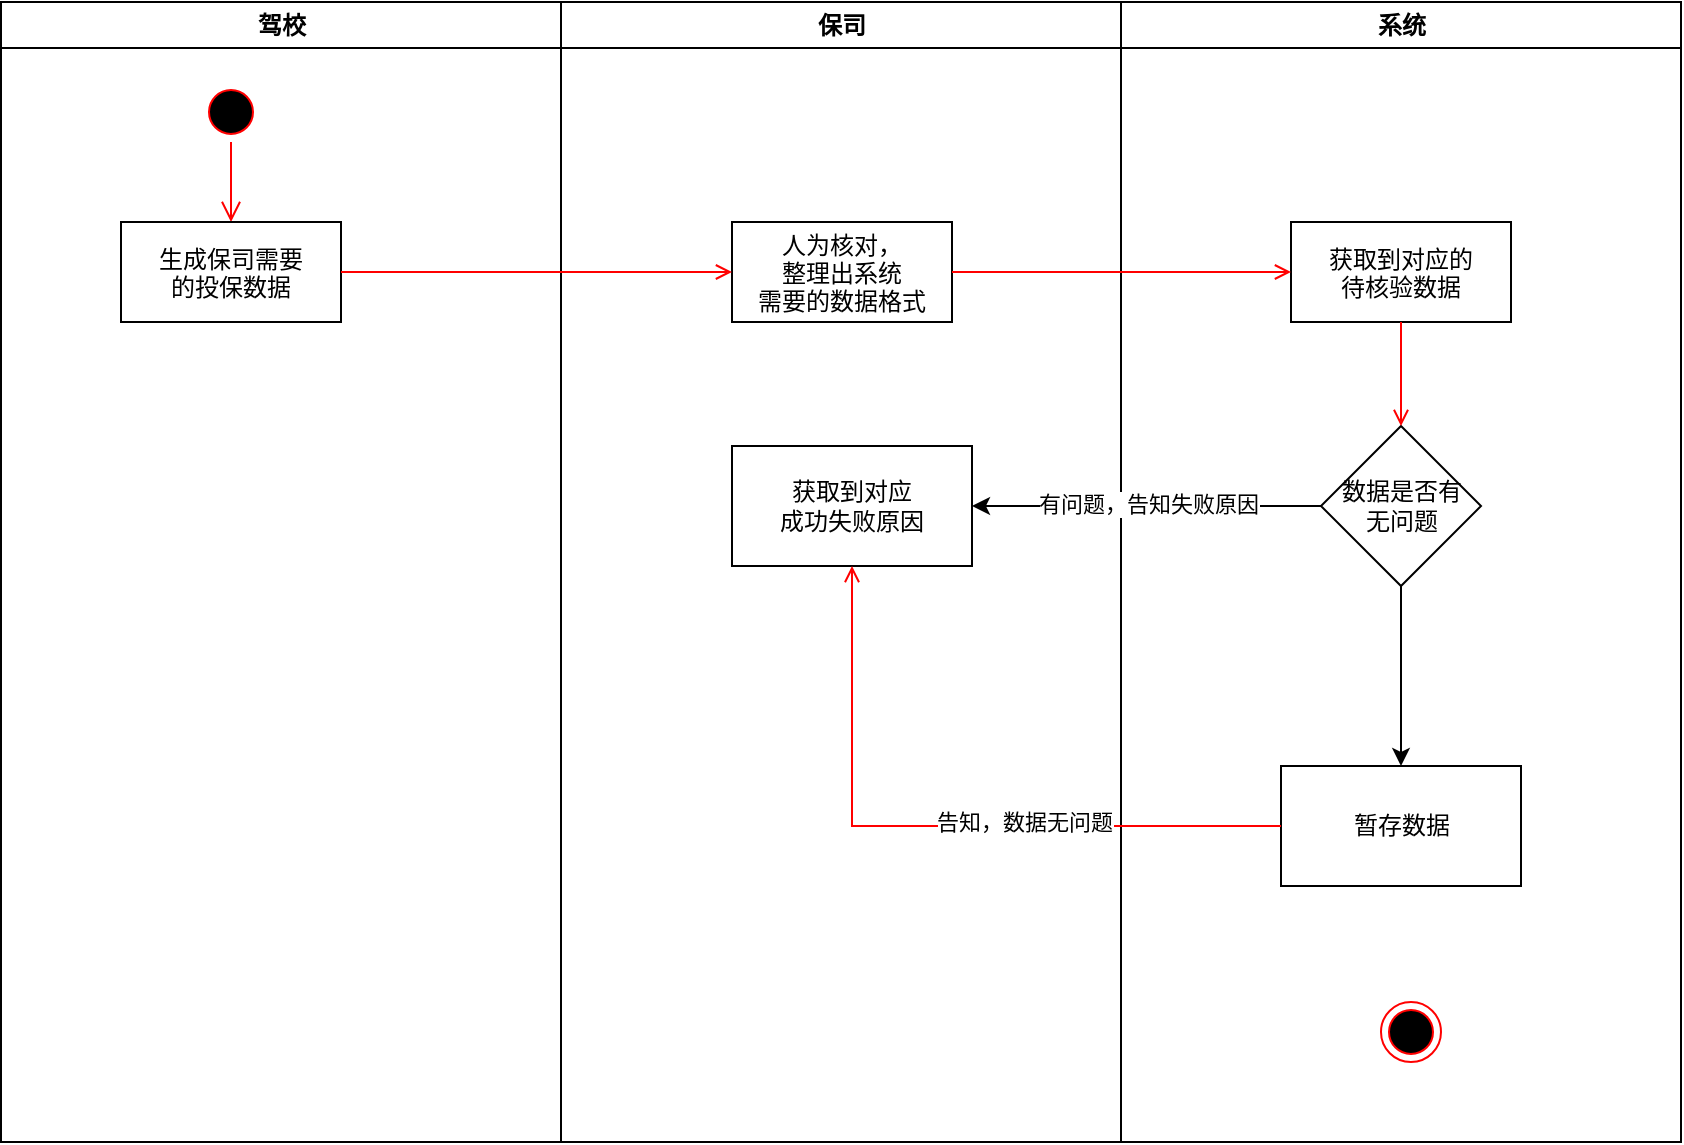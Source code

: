<mxfile version="14.6.12" type="github">
  <diagram name="Page-1" id="e7e014a7-5840-1c2e-5031-d8a46d1fe8dd">
    <mxGraphModel dx="946" dy="517" grid="1" gridSize="10" guides="1" tooltips="1" connect="1" arrows="1" fold="1" page="1" pageScale="1" pageWidth="1169" pageHeight="826" background="#ffffff" math="0" shadow="0">
      <root>
        <mxCell id="0" />
        <mxCell id="1" parent="0" />
        <mxCell id="2" value="驾校" style="swimlane;whiteSpace=wrap" parent="1" vertex="1">
          <mxGeometry x="164.5" y="128" width="280" height="570" as="geometry" />
        </mxCell>
        <mxCell id="5" value="" style="ellipse;shape=startState;fillColor=#000000;strokeColor=#ff0000;" parent="2" vertex="1">
          <mxGeometry x="100" y="40" width="30" height="30" as="geometry" />
        </mxCell>
        <mxCell id="6" value="" style="edgeStyle=elbowEdgeStyle;elbow=horizontal;verticalAlign=bottom;endArrow=open;endSize=8;strokeColor=#FF0000;endFill=1;rounded=0" parent="2" source="5" target="7" edge="1">
          <mxGeometry x="100" y="40" as="geometry">
            <mxPoint x="115" y="110" as="targetPoint" />
          </mxGeometry>
        </mxCell>
        <mxCell id="7" value="生成保司需要&#xa;的投保数据" style="" parent="2" vertex="1">
          <mxGeometry x="60" y="110" width="110" height="50" as="geometry" />
        </mxCell>
        <mxCell id="3" value="保司" style="swimlane;whiteSpace=wrap" parent="1" vertex="1">
          <mxGeometry x="444.5" y="128" width="280" height="570" as="geometry" />
        </mxCell>
        <mxCell id="15" value="人为核对，&#xa;整理出系统&#xa;需要的数据格式" style="" parent="3" vertex="1">
          <mxGeometry x="85.5" y="110" width="110" height="50" as="geometry" />
        </mxCell>
        <mxCell id="6uc3DW0a4A-orKG1fHZI-47" value="获取到对应&lt;br&gt;成功失败原因" style="whiteSpace=wrap;html=1;" vertex="1" parent="3">
          <mxGeometry x="85.5" y="222" width="120" height="60" as="geometry" />
        </mxCell>
        <mxCell id="4" value="系统" style="swimlane;whiteSpace=wrap" parent="1" vertex="1">
          <mxGeometry x="724.5" y="128" width="280" height="570" as="geometry" />
        </mxCell>
        <mxCell id="38" value="" style="ellipse;shape=endState;fillColor=#000000;strokeColor=#ff0000" parent="4" vertex="1">
          <mxGeometry x="130" y="500" width="30" height="30" as="geometry" />
        </mxCell>
        <mxCell id="6uc3DW0a4A-orKG1fHZI-41" value="获取到对应的&#xa;待核验数据" style="" vertex="1" parent="4">
          <mxGeometry x="85" y="110" width="110" height="50" as="geometry" />
        </mxCell>
        <mxCell id="6uc3DW0a4A-orKG1fHZI-42" value="数据是否有&lt;br&gt;无问题" style="rhombus;whiteSpace=wrap;html=1;" vertex="1" parent="4">
          <mxGeometry x="100" y="212" width="80" height="80" as="geometry" />
        </mxCell>
        <mxCell id="6uc3DW0a4A-orKG1fHZI-44" value="" style="endArrow=open;strokeColor=#FF0000;endFill=1;rounded=0;exitX=0.5;exitY=1;exitDx=0;exitDy=0;entryX=0.5;entryY=0;entryDx=0;entryDy=0;" edge="1" parent="4" source="6uc3DW0a4A-orKG1fHZI-41" target="6uc3DW0a4A-orKG1fHZI-42">
          <mxGeometry relative="1" as="geometry">
            <mxPoint x="-74.5" y="145" as="sourcePoint" />
            <mxPoint x="75.5" y="202" as="targetPoint" />
          </mxGeometry>
        </mxCell>
        <mxCell id="9" value="" style="endArrow=open;strokeColor=#FF0000;endFill=1;rounded=0;entryX=0;entryY=0.5;entryDx=0;entryDy=0;" parent="1" source="7" target="15" edge="1">
          <mxGeometry relative="1" as="geometry">
            <mxPoint x="279.5" y="348" as="targetPoint" />
            <Array as="points">
              <mxPoint x="470" y="263" />
            </Array>
          </mxGeometry>
        </mxCell>
        <mxCell id="17" value="" style="endArrow=open;strokeColor=#FF0000;endFill=1;rounded=0" parent="1" source="15" target="6uc3DW0a4A-orKG1fHZI-41" edge="1">
          <mxGeometry relative="1" as="geometry">
            <mxPoint x="519.5" y="348" as="targetPoint" />
          </mxGeometry>
        </mxCell>
        <mxCell id="6uc3DW0a4A-orKG1fHZI-45" value="暂存数据" style="whiteSpace=wrap;html=1;" vertex="1" parent="1">
          <mxGeometry x="804.5" y="510" width="120" height="60" as="geometry" />
        </mxCell>
        <mxCell id="6uc3DW0a4A-orKG1fHZI-46" value="" style="edgeStyle=orthogonalEdgeStyle;rounded=0;orthogonalLoop=1;jettySize=auto;html=1;" edge="1" parent="1" source="6uc3DW0a4A-orKG1fHZI-42" target="6uc3DW0a4A-orKG1fHZI-45">
          <mxGeometry relative="1" as="geometry" />
        </mxCell>
        <mxCell id="6uc3DW0a4A-orKG1fHZI-48" value="" style="edgeStyle=orthogonalEdgeStyle;rounded=0;orthogonalLoop=1;jettySize=auto;html=1;" edge="1" parent="1" source="6uc3DW0a4A-orKG1fHZI-42" target="6uc3DW0a4A-orKG1fHZI-47">
          <mxGeometry relative="1" as="geometry" />
        </mxCell>
        <mxCell id="6uc3DW0a4A-orKG1fHZI-49" value="有问题，告知失败原因" style="edgeLabel;html=1;align=center;verticalAlign=middle;resizable=0;points=[];" vertex="1" connectable="0" parent="6uc3DW0a4A-orKG1fHZI-48">
          <mxGeometry x="-0.009" y="-1" relative="1" as="geometry">
            <mxPoint as="offset" />
          </mxGeometry>
        </mxCell>
        <mxCell id="6uc3DW0a4A-orKG1fHZI-50" value="" style="endArrow=open;strokeColor=#FF0000;endFill=1;rounded=0;exitX=0;exitY=0.5;exitDx=0;exitDy=0;entryX=0.5;entryY=1;entryDx=0;entryDy=0;" edge="1" parent="1" source="6uc3DW0a4A-orKG1fHZI-45" target="6uc3DW0a4A-orKG1fHZI-47">
          <mxGeometry relative="1" as="geometry">
            <mxPoint x="344.5" y="273" as="sourcePoint" />
            <mxPoint x="540" y="273" as="targetPoint" />
            <Array as="points">
              <mxPoint x="590" y="540" />
            </Array>
          </mxGeometry>
        </mxCell>
        <mxCell id="6uc3DW0a4A-orKG1fHZI-52" value="告知，数据无问题" style="edgeLabel;html=1;align=center;verticalAlign=middle;resizable=0;points=[];" vertex="1" connectable="0" parent="6uc3DW0a4A-orKG1fHZI-50">
          <mxGeometry x="-0.254" y="-2" relative="1" as="geometry">
            <mxPoint as="offset" />
          </mxGeometry>
        </mxCell>
      </root>
    </mxGraphModel>
  </diagram>
</mxfile>
